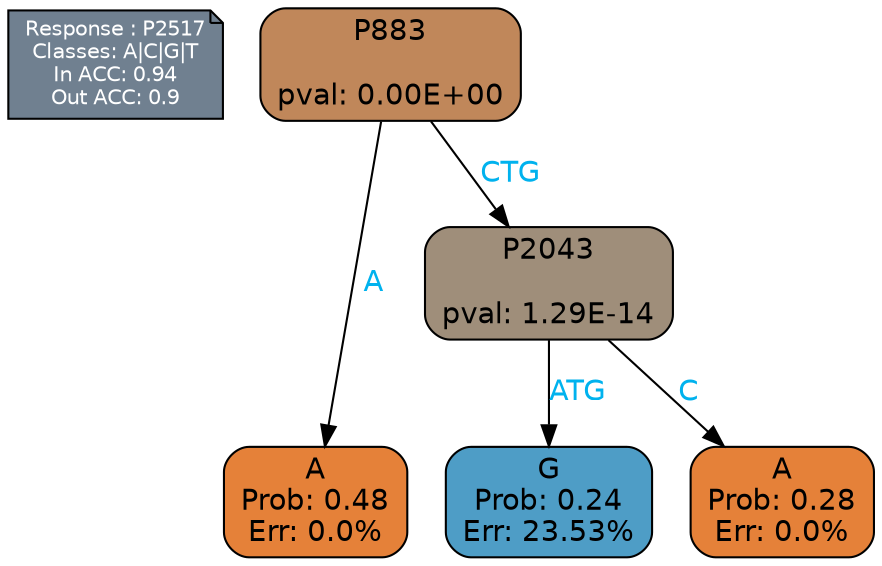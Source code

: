 digraph Tree {
node [shape=box, style="filled, rounded", color="black", fontname=helvetica] ;
graph [ranksep=equally, splines=polylines, bgcolor=transparent, dpi=600] ;
edge [fontname=helvetica] ;
LEGEND [label="Response : P2517
Classes: A|C|G|T
In ACC: 0.94
Out ACC: 0.9
",shape=note,align=left,style=filled,fillcolor="slategray",fontcolor="white",fontsize=10];1 [label="P883

pval: 0.00E+00", fillcolor="#c0875a"] ;
2 [label="A
Prob: 0.48
Err: 0.0%", fillcolor="#e58139"] ;
3 [label="P2043

pval: 1.29E-14", fillcolor="#9f8e7a"] ;
4 [label="G
Prob: 0.24
Err: 23.53%", fillcolor="#4e9dc6"] ;
5 [label="A
Prob: 0.28
Err: 0.0%", fillcolor="#e58139"] ;
1 -> 2 [label="A",fontcolor=deepskyblue2] ;
1 -> 3 [label="CTG",fontcolor=deepskyblue2] ;
3 -> 4 [label="ATG",fontcolor=deepskyblue2] ;
3 -> 5 [label="C",fontcolor=deepskyblue2] ;
{rank = same; 2;4;5;}{rank = same; LEGEND;1;}}